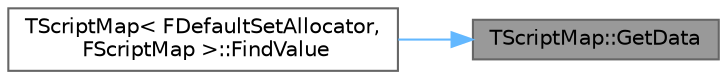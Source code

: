 digraph "TScriptMap::GetData"
{
 // INTERACTIVE_SVG=YES
 // LATEX_PDF_SIZE
  bgcolor="transparent";
  edge [fontname=Helvetica,fontsize=10,labelfontname=Helvetica,labelfontsize=10];
  node [fontname=Helvetica,fontsize=10,shape=box,height=0.2,width=0.4];
  rankdir="RL";
  Node1 [id="Node000001",label="TScriptMap::GetData",height=0.2,width=0.4,color="gray40", fillcolor="grey60", style="filled", fontcolor="black",tooltip=" "];
  Node1 -> Node2 [id="edge1_Node000001_Node000002",dir="back",color="steelblue1",style="solid",tooltip=" "];
  Node2 [id="Node000002",label="TScriptMap\< FDefaultSetAllocator,\l FScriptMap \>::FindValue",height=0.2,width=0.4,color="grey40", fillcolor="white", style="filled",URL="$db/d2b/classTScriptMap.html#ad9f6c84f6ba63771d6b8d496d603d01c",tooltip=" "];
}
